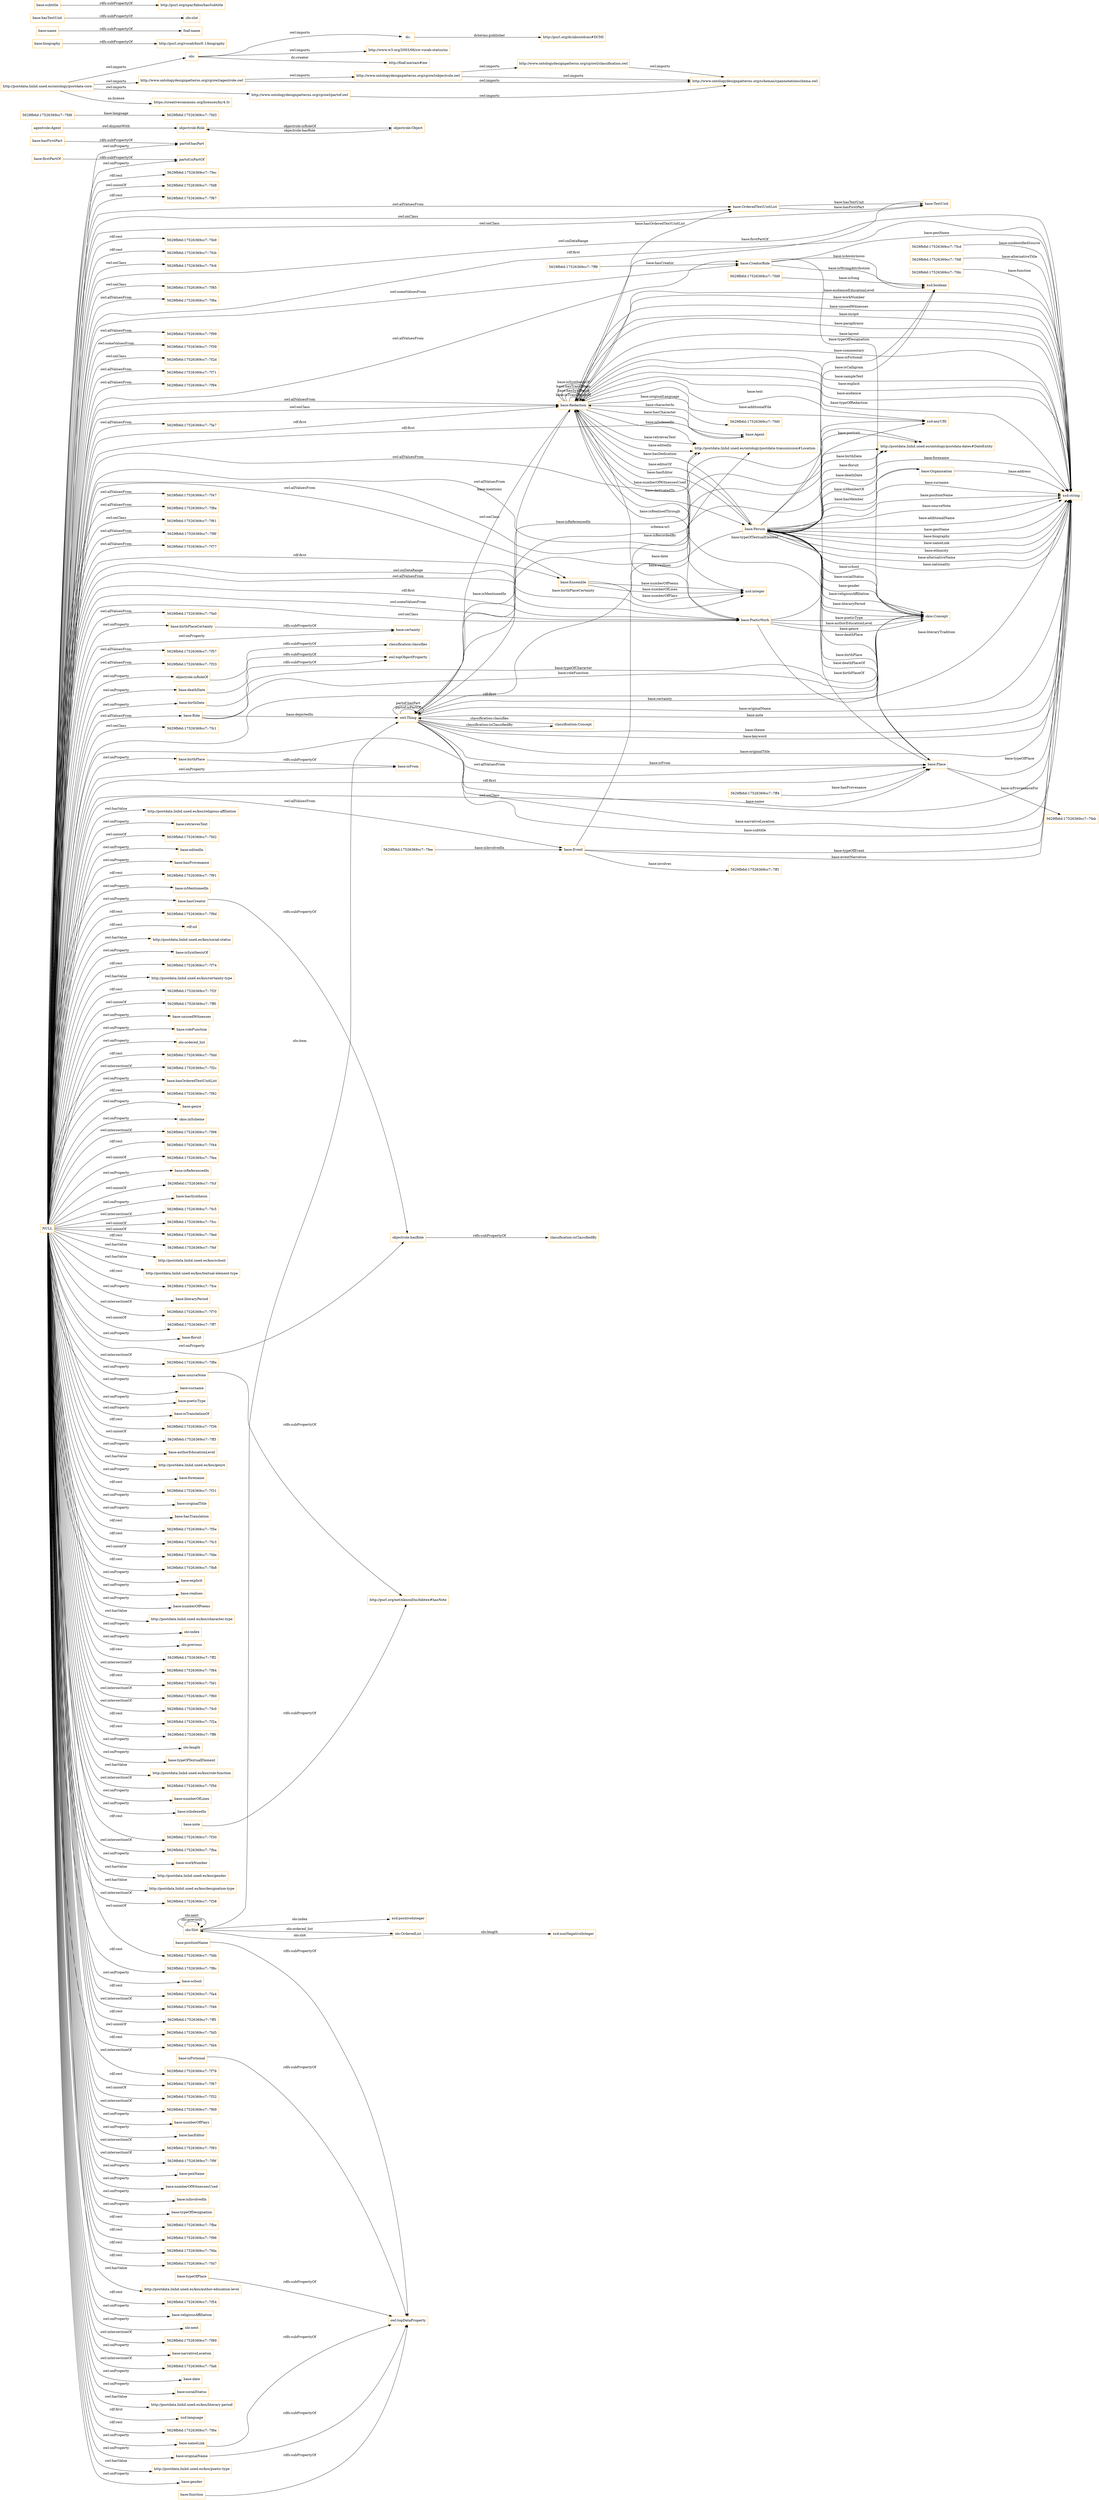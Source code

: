 digraph ar2dtool_diagram { 
rankdir=LR;
size="1501"
node [shape = rectangle, color="orange"]; "5629fb6d:17526369cc7:-7fc6" "5629fb6d:17526369cc7:-7fd9" "5629fb6d:17526369cc7:-7fcd" "base:Role" "5629fb6d:17526369cc7:-7fdf" "5629fb6d:17526369cc7:-7f85" "5629fb6d:17526369cc7:-7f6a" "5629fb6d:17526369cc7:-7ff8" "base:OrderedTextUnitList" "5629fb6d:17526369cc7:-7f99" "5629fb6d:17526369cc7:-7f39" "5629fb6d:17526369cc7:-7f2d" "agentrole:Agent" "5629fb6d:17526369cc7:-7f71" "5629fb6d:17526369cc7:-7f94" "5629fb6d:17526369cc7:-7feb" "base:Agent" "base:CreatorRole" "base:Person" "base:Organisation" "5629fb6d:17526369cc7:-7fa7" "base:Redaction" "base:Ensemble" "5629fb6d:17526369cc7:-7fee" "5629fb6d:17526369cc7:-7fd6" "base:TextUnit" "5629fb6d:17526369cc7:-7f47" "5629fb6d:17526369cc7:-7fdc" "5629fb6d:17526369cc7:-7ff1" "5629fb6d:17526369cc7:-7f8a" "5629fb6d:17526369cc7:-7f61" "5629fb6d:17526369cc7:-7f8f" "5629fb6d:17526369cc7:-7f77" "skos:Concept" "http://postdata.linhd.uned.es/ontology/postdata-dates#DateEntity" "base:Place" "5629fb6d:17526369cc7:-7fa0" "base:Event" "5629fb6d:17526369cc7:-7ff4" "http://postdata.linhd.uned.es/ontology/postdata-transmission#Location" "5629fb6d:17526369cc7:-7f57" "5629fb6d:17526369cc7:-7f33" "base:PoeticWork" "5629fb6d:17526369cc7:-7fc1" "owl:Thing" "objectrole:Role" "objectrole:Object" "olo:Slot" "olo:OrderedList" "classification:Concept" ; /*classes style*/
	"base:deathDate" -> "owl:topObjectProperty" [ label = "rdfs:subPropertyOf" ];
	"http://www.ontologydesignpatterns.org/cp/owl/objectrole.owl" -> "http://www.ontologydesignpatterns.org/cp/owl/classification.owl" [ label = "owl:imports" ];
	"http://www.ontologydesignpatterns.org/cp/owl/objectrole.owl" -> "http://www.ontologydesignpatterns.org/schemas/cpannotationschema.owl" [ label = "owl:imports" ];
	"http://www.ontologydesignpatterns.org/cp/owl/classification.owl" -> "http://www.ontologydesignpatterns.org/schemas/cpannotationschema.owl" [ label = "owl:imports" ];
	"base:firstPartOf" -> "partof:isPartOf" [ label = "rdfs:subPropertyOf" ];
	"agentrole:Agent" -> "objectrole:Role" [ label = "owl:disjointWith" ];
	"dc:" -> "http://purl.org/dc/aboutdcmi#DCMI" [ label = "dcterms:publisher" ];
	"olo:" -> "http://www.w3.org/2003/06/sw-vocab-status/ns" [ label = "owl:imports" ];
	"olo:" -> "dc:" [ label = "owl:imports" ];
	"olo:" -> "http://foaf.me/zazi#me" [ label = "dc:creator" ];
	"base:birthPlaceCertainty" -> "base:certainty" [ label = "rdfs:subPropertyOf" ];
	"base:biography" -> "http://purl.org/vocab/bio/0.1/biography" [ label = "rdfs:subPropertyOf" ];
	"objectrole:isRoleOf" -> "classification:classifies" [ label = "rdfs:subPropertyOf" ];
	"base:nameLink" -> "owl:topDataProperty" [ label = "rdfs:subPropertyOf" ];
	"base:sourceNote" -> "http://purl.org/net/nknouf/ns/bibtex#hasNote" [ label = "rdfs:subPropertyOf" ];
	"base:name" -> "foaf:name" [ label = "rdfs:subPropertyOf" ];
	"base:hasTextUnit" -> "olo:slot" [ label = "rdfs:subPropertyOf" ];
	"NULL" -> "base:birthPlace" [ label = "owl:onProperty" ];
	"NULL" -> "http://postdata.linhd.uned.es/kos/religious-affiliation" [ label = "owl:hasValue" ];
	"NULL" -> "base:PoeticWork" [ label = "owl:allValuesFrom" ];
	"NULL" -> "base:CreatorRole" [ label = "owl:someValuesFrom" ];
	"NULL" -> "base:retrievesText" [ label = "owl:onProperty" ];
	"NULL" -> "5629fb6d:17526369cc7:-7fd2" [ label = "owl:unionOf" ];
	"NULL" -> "base:editedIn" [ label = "owl:onProperty" ];
	"NULL" -> "base:Place" [ label = "rdf:first" ];
	"NULL" -> "base:hasProvenance" [ label = "owl:onProperty" ];
	"NULL" -> "5629fb6d:17526369cc7:-7f91" [ label = "rdf:rest" ];
	"NULL" -> "base:PoeticWork" [ label = "rdf:first" ];
	"NULL" -> "base:isMentionedIn" [ label = "owl:onProperty" ];
	"NULL" -> "base:birthDate" [ label = "owl:onProperty" ];
	"NULL" -> "5629fb6d:17526369cc7:-7f9d" [ label = "rdf:rest" ];
	"NULL" -> "rdf:nil" [ label = "rdf:rest" ];
	"NULL" -> "http://postdata.linhd.uned.es/kos/social-status" [ label = "owl:hasValue" ];
	"NULL" -> "base:isSynthesisOf" [ label = "owl:onProperty" ];
	"NULL" -> "base:birthPlaceCertainty" [ label = "owl:onProperty" ];
	"NULL" -> "5629fb6d:17526369cc7:-7f74" [ label = "rdf:rest" ];
	"NULL" -> "http://postdata.linhd.uned.es/kos/certainty-type" [ label = "owl:hasValue" ];
	"NULL" -> "5629fb6d:17526369cc7:-7f2f" [ label = "rdf:rest" ];
	"NULL" -> "5629fb6d:17526369cc7:-7ff0" [ label = "owl:unionOf" ];
	"NULL" -> "base:unusedWitnesses" [ label = "owl:onProperty" ];
	"NULL" -> "objectrole:isRoleOf" [ label = "owl:onProperty" ];
	"NULL" -> "base:roleFunction" [ label = "owl:onProperty" ];
	"NULL" -> "partof:isPartOf" [ label = "owl:onProperty" ];
	"NULL" -> "olo:ordered_list" [ label = "owl:onProperty" ];
	"NULL" -> "5629fb6d:17526369cc7:-7fdd" [ label = "rdf:rest" ];
	"NULL" -> "5629fb6d:17526369cc7:-7f2c" [ label = "owl:intersectionOf" ];
	"NULL" -> "base:hasOrderedTextUnitList" [ label = "owl:onProperty" ];
	"NULL" -> "5629fb6d:17526369cc7:-7f77" [ label = "owl:allValuesFrom" ];
	"NULL" -> "base:Role" [ label = "owl:allValuesFrom" ];
	"NULL" -> "5629fb6d:17526369cc7:-7f82" [ label = "rdf:rest" ];
	"NULL" -> "base:genre" [ label = "owl:onProperty" ];
	"NULL" -> "skos:inScheme" [ label = "owl:onProperty" ];
	"NULL" -> "base:OrderedTextUnitList" [ label = "owl:allValuesFrom" ];
	"NULL" -> "5629fb6d:17526369cc7:-7f98" [ label = "owl:intersectionOf" ];
	"NULL" -> "base:CreatorRole" [ label = "owl:allValuesFrom" ];
	"NULL" -> "http://postdata.linhd.uned.es/ontology/postdata-dates#DateEntity" [ label = "owl:onClass" ];
	"NULL" -> "base:Ensemble" [ label = "owl:allValuesFrom" ];
	"NULL" -> "5629fb6d:17526369cc7:-7f44" [ label = "rdf:rest" ];
	"NULL" -> "5629fb6d:17526369cc7:-7fea" [ label = "owl:unionOf" ];
	"NULL" -> "5629fb6d:17526369cc7:-7f6a" [ label = "owl:allValuesFrom" ];
	"NULL" -> "base:isReferencedIn" [ label = "owl:onProperty" ];
	"NULL" -> "5629fb6d:17526369cc7:-7fcf" [ label = "owl:unionOf" ];
	"NULL" -> "base:hasSynthesis" [ label = "owl:onProperty" ];
	"NULL" -> "5629fb6d:17526369cc7:-7fc5" [ label = "owl:intersectionOf" ];
	"NULL" -> "5629fb6d:17526369cc7:-7fcc" [ label = "owl:unionOf" ];
	"NULL" -> "5629fb6d:17526369cc7:-7fed" [ label = "owl:unionOf" ];
	"NULL" -> "base:Agent" [ label = "rdf:first" ];
	"NULL" -> "5629fb6d:17526369cc7:-7fef" [ label = "rdf:rest" ];
	"NULL" -> "http://postdata.linhd.uned.es/kos/school" [ label = "owl:hasValue" ];
	"NULL" -> "skos:Concept" [ label = "rdf:first" ];
	"NULL" -> "http://postdata.linhd.uned.es/kos/textual-element-type" [ label = "owl:hasValue" ];
	"NULL" -> "5629fb6d:17526369cc7:-7fce" [ label = "rdf:rest" ];
	"NULL" -> "base:literaryPeriod" [ label = "owl:onProperty" ];
	"NULL" -> "5629fb6d:17526369cc7:-7f70" [ label = "owl:intersectionOf" ];
	"NULL" -> "5629fb6d:17526369cc7:-7ff7" [ label = "owl:unionOf" ];
	"NULL" -> "base:floruit" [ label = "owl:onProperty" ];
	"NULL" -> "5629fb6d:17526369cc7:-7f8e" [ label = "owl:intersectionOf" ];
	"NULL" -> "base:surname" [ label = "owl:onProperty" ];
	"NULL" -> "base:poeticType" [ label = "owl:onProperty" ];
	"NULL" -> "xsd:string" [ label = "owl:onDataRange" ];
	"NULL" -> "base:isTranslationOf" [ label = "owl:onProperty" ];
	"NULL" -> "5629fb6d:17526369cc7:-7f36" [ label = "rdf:rest" ];
	"NULL" -> "5629fb6d:17526369cc7:-7ff3" [ label = "owl:unionOf" ];
	"NULL" -> "base:authorEducationLevel" [ label = "owl:onProperty" ];
	"NULL" -> "http://postdata.linhd.uned.es/kos/genre" [ label = "owl:hasValue" ];
	"NULL" -> "base:forename" [ label = "owl:onProperty" ];
	"NULL" -> "5629fb6d:17526369cc7:-7f31" [ label = "rdf:rest" ];
	"NULL" -> "base:originalTitle" [ label = "owl:onProperty" ];
	"NULL" -> "5629fb6d:17526369cc7:-7f99" [ label = "owl:allValuesFrom" ];
	"NULL" -> "base:hasTranslation" [ label = "owl:onProperty" ];
	"NULL" -> "5629fb6d:17526369cc7:-7f5e" [ label = "rdf:rest" ];
	"NULL" -> "5629fb6d:17526369cc7:-7fc3" [ label = "rdf:rest" ];
	"NULL" -> "base:Redaction" [ label = "owl:allValuesFrom" ];
	"NULL" -> "5629fb6d:17526369cc7:-7fde" [ label = "owl:unionOf" ];
	"NULL" -> "5629fb6d:17526369cc7:-7fb8" [ label = "rdf:rest" ];
	"NULL" -> "base:explicit" [ label = "owl:onProperty" ];
	"NULL" -> "5629fb6d:17526369cc7:-7f61" [ label = "owl:onClass" ];
	"NULL" -> "base:realises" [ label = "owl:onProperty" ];
	"NULL" -> "5629fb6d:17526369cc7:-7f94" [ label = "owl:allValuesFrom" ];
	"NULL" -> "base:numberOfPoems" [ label = "owl:onProperty" ];
	"NULL" -> "base:PoeticWork" [ label = "owl:someValuesFrom" ];
	"NULL" -> "5629fb6d:17526369cc7:-7fa0" [ label = "owl:allValuesFrom" ];
	"NULL" -> "http://postdata.linhd.uned.es/kos/character-type" [ label = "owl:hasValue" ];
	"NULL" -> "olo:index" [ label = "owl:onProperty" ];
	"NULL" -> "olo:previous" [ label = "owl:onProperty" ];
	"NULL" -> "5629fb6d:17526369cc7:-7ff2" [ label = "rdf:rest" ];
	"NULL" -> "5629fb6d:17526369cc7:-7f84" [ label = "owl:intersectionOf" ];
	"NULL" -> "5629fb6d:17526369cc7:-7f33" [ label = "owl:allValuesFrom" ];
	"NULL" -> "5629fb6d:17526369cc7:-7fd1" [ label = "rdf:rest" ];
	"NULL" -> "5629fb6d:17526369cc7:-7f60" [ label = "owl:intersectionOf" ];
	"NULL" -> "5629fb6d:17526369cc7:-7fc0" [ label = "owl:intersectionOf" ];
	"NULL" -> "5629fb6d:17526369cc7:-7f2a" [ label = "rdf:rest" ];
	"NULL" -> "5629fb6d:17526369cc7:-7f8a" [ label = "owl:allValuesFrom" ];
	"NULL" -> "5629fb6d:17526369cc7:-7f39" [ label = "owl:someValuesFrom" ];
	"NULL" -> "5629fb6d:17526369cc7:-7ff6" [ label = "rdf:rest" ];
	"NULL" -> "base:PoeticWork" [ label = "owl:onClass" ];
	"NULL" -> "xsd:string" [ label = "rdf:first" ];
	"NULL" -> "olo:length" [ label = "owl:onProperty" ];
	"NULL" -> "base:typeOfTextualElement" [ label = "owl:onProperty" ];
	"NULL" -> "5629fb6d:17526369cc7:-7f85" [ label = "owl:onClass" ];
	"NULL" -> "http://postdata.linhd.uned.es/kos/role-function" [ label = "owl:hasValue" ];
	"NULL" -> "5629fb6d:17526369cc7:-7f57" [ label = "owl:allValuesFrom" ];
	"NULL" -> "5629fb6d:17526369cc7:-7f56" [ label = "owl:intersectionOf" ];
	"NULL" -> "base:numberOfLines" [ label = "owl:onProperty" ];
	"NULL" -> "base:isIndexedIn" [ label = "owl:onProperty" ];
	"NULL" -> "5629fb6d:17526369cc7:-7f30" [ label = "rdf:rest" ];
	"NULL" -> "5629fb6d:17526369cc7:-7f8f" [ label = "owl:allValuesFrom" ];
	"NULL" -> "5629fb6d:17526369cc7:-7fba" [ label = "owl:intersectionOf" ];
	"NULL" -> "base:workNumber" [ label = "owl:onProperty" ];
	"NULL" -> "http://postdata.linhd.uned.es/kos/gender" [ label = "owl:hasValue" ];
	"NULL" -> "5629fb6d:17526369cc7:-7f71" [ label = "owl:allValuesFrom" ];
	"NULL" -> "base:hasCreator" [ label = "owl:onProperty" ];
	"NULL" -> "http://postdata.linhd.uned.es/kos/designation-type" [ label = "owl:hasValue" ];
	"NULL" -> "base:deathDate" [ label = "owl:onProperty" ];
	"NULL" -> "5629fb6d:17526369cc7:-7f38" [ label = "owl:intersectionOf" ];
	"NULL" -> "5629fb6d:17526369cc7:-7fdb" [ label = "owl:unionOf" ];
	"NULL" -> "base:isFrom" [ label = "owl:onProperty" ];
	"NULL" -> "5629fb6d:17526369cc7:-7f8c" [ label = "rdf:rest" ];
	"NULL" -> "base:Redaction" [ label = "owl:onClass" ];
	"NULL" -> "base:school" [ label = "owl:onProperty" ];
	"NULL" -> "xsd:integer" [ label = "owl:onDataRange" ];
	"NULL" -> "5629fb6d:17526369cc7:-7fa4" [ label = "rdf:rest" ];
	"NULL" -> "5629fb6d:17526369cc7:-7f46" [ label = "owl:intersectionOf" ];
	"NULL" -> "5629fb6d:17526369cc7:-7ff5" [ label = "rdf:rest" ];
	"NULL" -> "5629fb6d:17526369cc7:-7fd5" [ label = "owl:unionOf" ];
	"NULL" -> "5629fb6d:17526369cc7:-7fd4" [ label = "rdf:rest" ];
	"NULL" -> "5629fb6d:17526369cc7:-7f76" [ label = "owl:intersectionOf" ];
	"NULL" -> "5629fb6d:17526369cc7:-7f67" [ label = "rdf:rest" ];
	"NULL" -> "5629fb6d:17526369cc7:-7f32" [ label = "owl:unionOf" ];
	"NULL" -> "5629fb6d:17526369cc7:-7fc6" [ label = "owl:onClass" ];
	"NULL" -> "objectrole:hasRole" [ label = "owl:onProperty" ];
	"NULL" -> "partof:hasPart" [ label = "owl:onProperty" ];
	"NULL" -> "base:Place" [ label = "owl:onClass" ];
	"NULL" -> "5629fb6d:17526369cc7:-7f69" [ label = "owl:intersectionOf" ];
	"NULL" -> "base:numberOfPlays" [ label = "owl:onProperty" ];
	"NULL" -> "base:nameLink" [ label = "owl:onProperty" ];
	"NULL" -> "base:hasEditor" [ label = "owl:onProperty" ];
	"NULL" -> "base:Ensemble" [ label = "rdf:first" ];
	"NULL" -> "5629fb6d:17526369cc7:-7f93" [ label = "owl:intersectionOf" ];
	"NULL" -> "5629fb6d:17526369cc7:-7f9f" [ label = "owl:intersectionOf" ];
	"NULL" -> "base:penName" [ label = "owl:onProperty" ];
	"NULL" -> "5629fb6d:17526369cc7:-7f2d" [ label = "owl:onClass" ];
	"NULL" -> "base:numberOfWitnessesUsed" [ label = "owl:onProperty" ];
	"NULL" -> "base:isInvolvedIn" [ label = "owl:onProperty" ];
	"NULL" -> "base:typeOfDesignation" [ label = "owl:onProperty" ];
	"NULL" -> "http://postdata.linhd.uned.es/ontology/postdata-transmission#Location" [ label = "owl:allValuesFrom" ];
	"NULL" -> "base:Redaction" [ label = "rdf:first" ];
	"NULL" -> "5629fb6d:17526369cc7:-7fbe" [ label = "rdf:rest" ];
	"NULL" -> "5629fb6d:17526369cc7:-7f96" [ label = "rdf:rest" ];
	"NULL" -> "5629fb6d:17526369cc7:-7fda" [ label = "rdf:rest" ];
	"NULL" -> "5629fb6d:17526369cc7:-7fd7" [ label = "rdf:rest" ];
	"NULL" -> "http://postdata.linhd.uned.es/kos/author-education-level" [ label = "owl:hasValue" ];
	"NULL" -> "5629fb6d:17526369cc7:-7f54" [ label = "rdf:rest" ];
	"NULL" -> "base:originalName" [ label = "owl:onProperty" ];
	"NULL" -> "base:religiousAffiliation" [ label = "owl:onProperty" ];
	"NULL" -> "olo:next" [ label = "owl:onProperty" ];
	"NULL" -> "base:sourceNote" [ label = "owl:onProperty" ];
	"NULL" -> "5629fb6d:17526369cc7:-7f89" [ label = "owl:intersectionOf" ];
	"NULL" -> "base:narrativeLocation" [ label = "owl:onProperty" ];
	"NULL" -> "5629fb6d:17526369cc7:-7f47" [ label = "owl:allValuesFrom" ];
	"NULL" -> "5629fb6d:17526369cc7:-7fa6" [ label = "owl:intersectionOf" ];
	"NULL" -> "5629fb6d:17526369cc7:-7fa7" [ label = "owl:allValuesFrom" ];
	"NULL" -> "base:certainty" [ label = "owl:onProperty" ];
	"NULL" -> "base:date" [ label = "owl:onProperty" ];
	"NULL" -> "base:TextUnit" [ label = "owl:onClass" ];
	"NULL" -> "base:Place" [ label = "owl:allValuesFrom" ];
	"NULL" -> "base:socialStatus" [ label = "owl:onProperty" ];
	"NULL" -> "http://postdata.linhd.uned.es/kos/literary-period" [ label = "owl:hasValue" ];
	"NULL" -> "http://postdata.linhd.uned.es/ontology/postdata-dates#DateEntity" [ label = "owl:allValuesFrom" ];
	"NULL" -> "xsd:language" [ label = "rdf:first" ];
	"NULL" -> "5629fb6d:17526369cc7:-7fc1" [ label = "owl:onClass" ];
	"NULL" -> "5629fb6d:17526369cc7:-7f6e" [ label = "rdf:rest" ];
	"NULL" -> "http://postdata.linhd.uned.es/kos/poetic-type" [ label = "owl:hasValue" ];
	"NULL" -> "base:gender" [ label = "owl:onProperty" ];
	"NULL" -> "base:OrderedTextUnitList" [ label = "owl:onClass" ];
	"NULL" -> "5629fb6d:17526369cc7:-7fec" [ label = "rdf:rest" ];
	"NULL" -> "base:Event" [ label = "owl:allValuesFrom" ];
	"NULL" -> "5629fb6d:17526369cc7:-7fd8" [ label = "owl:unionOf" ];
	"NULL" -> "5629fb6d:17526369cc7:-7f87" [ label = "rdf:rest" ];
	"NULL" -> "5629fb6d:17526369cc7:-7fe9" [ label = "rdf:rest" ];
	"NULL" -> "5629fb6d:17526369cc7:-7fcb" [ label = "rdf:rest" ];
	"base:hasFirstPart" -> "partof:hasPart" [ label = "rdfs:subPropertyOf" ];
	"base:hasCreator" -> "objectrole:hasRole" [ label = "rdfs:subPropertyOf" ];
	"base:birthPlace" -> "base:isFrom" [ label = "rdfs:subPropertyOf" ];
	"http://www.ontologydesignpatterns.org/cp/owl/agentrole.owl" -> "http://www.ontologydesignpatterns.org/cp/owl/objectrole.owl" [ label = "owl:imports" ];
	"http://www.ontologydesignpatterns.org/cp/owl/agentrole.owl" -> "http://www.ontologydesignpatterns.org/schemas/cpannotationschema.owl" [ label = "owl:imports" ];
	"base:isFictional" -> "owl:topDataProperty" [ label = "rdfs:subPropertyOf" ];
	"base:subtitle" -> "http://purl.org/spar/fabio/hasSubtitle" [ label = "rdfs:subPropertyOf" ];
	"base:function" -> "owl:topDataProperty" [ label = "rdfs:subPropertyOf" ];
	"base:originalName" -> "owl:topDataProperty" [ label = "rdfs:subPropertyOf" ];
	"http://www.ontologydesignpatterns.org/cp/owl/partof.owl" -> "http://www.ontologydesignpatterns.org/schemas/cpannotationschema.owl" [ label = "owl:imports" ];
	"http://postdata.linhd.uned.es/ontology/postdata-core" -> "https://creativecommons.org/licenses/by/4.0/" [ label = "ns:license" ];
	"http://postdata.linhd.uned.es/ontology/postdata-core" -> "http://www.ontologydesignpatterns.org/cp/owl/partof.owl" [ label = "owl:imports" ];
	"http://postdata.linhd.uned.es/ontology/postdata-core" -> "http://www.ontologydesignpatterns.org/cp/owl/agentrole.owl" [ label = "owl:imports" ];
	"http://postdata.linhd.uned.es/ontology/postdata-core" -> "olo:" [ label = "owl:imports" ];
	"base:note" -> "http://purl.org/net/nknouf/ns/bibtex#hasNote" [ label = "rdfs:subPropertyOf" ];
	"base:birthDate" -> "owl:topObjectProperty" [ label = "rdfs:subPropertyOf" ];
	"base:positionName" -> "owl:topDataProperty" [ label = "rdfs:subPropertyOf" ];
	"objectrole:hasRole" -> "classification:isClassifiedBy" [ label = "rdfs:subPropertyOf" ];
	"base:typeOfPlace" -> "owl:topDataProperty" [ label = "rdfs:subPropertyOf" ];
	"base:Redaction" -> "owl:Thing" [ label = "base:mentions" ];
	"base:Person" -> "xsd:boolean" [ label = "base:isFictional" ];
	"owl:Thing" -> "xsd:string" [ label = "base:narrativeLocation" ];
	"base:CreatorRole" -> "xsd:string" [ label = "base:penName" ];
	"base:Person" -> "base:Place" [ label = "base:deathPlace" ];
	"base:Ensemble" -> "xsd:integer" [ label = "base:numberOfLines" ];
	"base:Redaction" -> "xsd:string" [ label = "base:audienceEducationLevel" ];
	"base:Event" -> "xsd:string" [ label = "base:eventNarration" ];
	"base:Redaction" -> "xsd:string" [ label = "base:workNumber" ];
	"owl:Thing" -> "xsd:string" [ label = "base:originalName" ];
	"base:OrderedTextUnitList" -> "base:TextUnit" [ label = "base:hasTextUnit" ];
	"base:Redaction" -> "base:Person" [ label = "base:hasEditor" ];
	"olo:Slot" -> "olo:Slot" [ label = "olo:previous" ];
	"base:Redaction" -> "xsd:string" [ label = "base:unusedWitnesses" ];
	"base:Place" -> "base:Person" [ label = "base:deathPlaceOf" ];
	"base:Person" -> "http://postdata.linhd.uned.es/ontology/postdata-dates#DateEntity" [ label = "base:floruit" ];
	"base:Person" -> "xsd:string" [ label = "base:surname" ];
	"base:Person" -> "xsd:string" [ label = "base:positionName" ];
	"classification:Concept" -> "owl:Thing" [ label = "classification:classifies" ];
	"5629fb6d:17526369cc7:-7ff8" -> "base:CreatorRole" [ label = "base:hasCreator" ];
	"base:Redaction" -> "xsd:string" [ label = "base:paraphrasis" ];
	"base:Person" -> "base:Redaction" [ label = "base:hasDedication" ];
	"base:Event" -> "xsd:string" [ label = "base:typeOfEvent" ];
	"base:Person" -> "http://postdata.linhd.uned.es/ontology/postdata-dates#DateEntity" [ label = "base:deathDate" ];
	"base:Person" -> "base:Place" [ label = "base:birthPlace" ];
	"base:Event" -> "http://postdata.linhd.uned.es/ontology/postdata-transmission#Location" [ label = "base:isRecordedBy" ];
	"base:CreatorRole" -> "xsd:boolean" [ label = "base:isAnonymous" ];
	"base:Redaction" -> "base:Agent" [ label = "base:hasCharacter" ];
	"base:Redaction" -> "xsd:anyURI" [ label = "base:text" ];
	"base:Redaction" -> "xsd:anyURI" [ label = "base:additionalFile" ];
	"base:Person" -> "base:Organisation" [ label = "base:isMemberOf" ];
	"base:Redaction" -> "xsd:string" [ label = "base:layout" ];
	"base:PoeticWork" -> "xsd:boolean" [ label = "base:isCalligram" ];
	"olo:Slot" -> "olo:OrderedList" [ label = "olo:ordered_list" ];
	"base:Redaction" -> "http://postdata.linhd.uned.es/ontology/postdata-transmission#Location" [ label = "base:editedIn" ];
	"base:Redaction" -> "skos:Concept" [ label = "base:typeOfTextualElement" ];
	"olo:OrderedList" -> "xsd:nonNegativeInteger" [ label = "olo:length" ];
	"5629fb6d:17526369cc7:-7fee" -> "base:Event" [ label = "base:isInvolvedIn" ];
	"base:PoeticWork" -> "base:Redaction" [ label = "base:isRealisedThrough" ];
	"base:Redaction" -> "base:PoeticWork" [ label = "base:realises" ];
	"base:Person" -> "skos:Concept" [ label = "base:religiousAffiliation" ];
	"base:Person" -> "xsd:string" [ label = "base:sourceNote" ];
	"base:Redaction" -> "xsd:string" [ label = "base:sampleText" ];
	"base:Redaction" -> "xsd:string" [ label = "base:incipit" ];
	"base:Person" -> "http://postdata.linhd.uned.es/ontology/postdata-dates#DateEntity" [ label = "base:birthDate" ];
	"base:Person" -> "owl:Thing" [ label = "base:birthPlaceCertainty" ];
	"base:Person" -> "skos:Concept" [ label = "base:literaryPeriod" ];
	"base:Person" -> "xsd:string" [ label = "base:additionalName" ];
	"base:Person" -> "xsd:string" [ label = "base:genName" ];
	"base:Person" -> "base:Redaction" [ label = "base:editorOf" ];
	"base:CreatorRole" -> "skos:Concept" [ label = "base:typeOfDesignation" ];
	"base:Person" -> "xsd:string" [ label = "base:biography" ];
	"base:Redaction" -> "base:Redaction" [ label = "base:isTranslationOf" ];
	"owl:Thing" -> "skos:Concept" [ label = "base:certainty" ];
	"base:Redaction" -> "base:Redaction" [ label = "base:hasSynthesis" ];
	"olo:OrderedList" -> "olo:Slot" [ label = "olo:slot" ];
	"base:Person" -> "skos:Concept" [ label = "base:school" ];
	"olo:Slot" -> "olo:Slot" [ label = "olo:next" ];
	"owl:Thing" -> "xsd:anyURI" [ label = "schema:url" ];
	"owl:Thing" -> "http://postdata.linhd.uned.es/ontology/postdata-transmission#Location" [ label = "base:isReferencedIn" ];
	"base:PoeticWork" -> "xsd:string" [ label = "base:literaryTradition" ];
	"owl:Thing" -> "xsd:string" [ label = "base:note" ];
	"5629fb6d:17526369cc7:-7fcd" -> "xsd:string" [ label = "base:unidentifiedSource" ];
	"owl:Thing" -> "xsd:string" [ label = "base:theme" ];
	"base:Event" -> "5629fb6d:17526369cc7:-7ff1" [ label = "base:involves" ];
	"base:Role" -> "skos:Concept" [ label = "base:roleFunction" ];
	"base:PoeticWork" -> "skos:Concept" [ label = "base:poeticType" ];
	"olo:Slot" -> "owl:Thing" [ label = "olo:item" ];
	"base:Place" -> "xsd:string" [ label = "base:typeOfPlace" ];
	"5629fb6d:17526369cc7:-7fd9" -> "xsd:boolean" [ label = "base:isSong" ];
	"base:Person" -> "xsd:string" [ label = "base:nameLink" ];
	"base:Ensemble" -> "xsd:integer" [ label = "base:numberOfPlays" ];
	"base:Place" -> "base:Person" [ label = "base:birthPlaceOf" ];
	"base:Redaction" -> "http://postdata.linhd.uned.es/ontology/postdata-transmission#Location" [ label = "base:isIndexedIn" ];
	"base:Person" -> "xsd:string" [ label = "base:ethnicity" ];
	"owl:Thing" -> "xsd:string" [ label = "base:keyword" ];
	"base:Redaction" -> "xsd:string" [ label = "base:commentary" ];
	"base:Redaction" -> "base:OrderedTextUnitList" [ label = "base:hasOrderedTextUnitList" ];
	"owl:Thing" -> "xsd:string" [ label = "base:originalTitle" ];
	"base:Person" -> "skos:Concept" [ label = "base:socialStatus" ];
	"owl:Thing" -> "classification:Concept" [ label = "classification:isClassifiedBy" ];
	"owl:Thing" -> "owl:Thing" [ label = "partof:isPartOf" ];
	"olo:Slot" -> "xsd:positiveInteger" [ label = "olo:index" ];
	"5629fb6d:17526369cc7:-7fdc" -> "xsd:string" [ label = "base:function" ];
	"base:PoeticWork" -> "skos:Concept" [ label = "base:authorEducationLevel" ];
	"owl:Thing" -> "base:Place" [ label = "base:isFrom" ];
	"base:Redaction" -> "base:Redaction" [ label = "base:hasTranslation" ];
	"base:CreatorRole" -> "xsd:boolean" [ label = "base:isWrongAttribution" ];
	"owl:Thing" -> "http://postdata.linhd.uned.es/ontology/postdata-dates#DateEntity" [ label = "base:date" ];
	"base:TextUnit" -> "base:Redaction" [ label = "base:firstPartOf" ];
	"base:Person" -> "xsd:string" [ label = "base:alternativeName" ];
	"objectrole:Object" -> "objectrole:Role" [ label = "objectrole:hasRole" ];
	"5629fb6d:17526369cc7:-7ff4" -> "base:Place" [ label = "base:hasProvenance" ];
	"base:Person" -> "xsd:string" [ label = "base:nationality" ];
	"owl:Thing" -> "base:Redaction" [ label = "base:isMentionedIn" ];
	"base:OrderedTextUnitList" -> "base:TextUnit" [ label = "base:hasFirstPart" ];
	"base:Person" -> "xsd:anyURI" [ label = "base:portrait" ];
	"5629fb6d:17526369cc7:-7fdf" -> "xsd:string" [ label = "base:alternativeTitle" ];
	"base:Organisation" -> "xsd:string" [ label = "base:address" ];
	"base:Role" -> "skos:Concept" [ label = "base:typeOfCharacter" ];
	"base:Organisation" -> "base:Person" [ label = "base:hasMember" ];
	"base:Place" -> "5629fb6d:17526369cc7:-7feb" [ label = "base:isProvenanceFor" ];
	"base:Redaction" -> "xsd:string" [ label = "base:explicit" ];
	"owl:Thing" -> "xsd:string" [ label = "base:subtitle" ];
	"base:Redaction" -> "http://postdata.linhd.uned.es/ontology/postdata-transmission#Location" [ label = "base:retrievesText" ];
	"base:Person" -> "skos:Concept" [ label = "base:gender" ];
	"base:PoeticWork" -> "skos:Concept" [ label = "base:genre" ];
	"owl:Thing" -> "xsd:string" [ label = "base:name" ];
	"base:Redaction" -> "base:Person" [ label = "base:dedicatedTo" ];
	"base:Person" -> "xsd:string" [ label = "base:forename" ];
	"base:Redaction" -> "xsd:string" [ label = "base:audience" ];
	"base:Ensemble" -> "xsd:integer" [ label = "base:numberOfPoems" ];
	"base:Redaction" -> "xsd:string" [ label = "base:typeOfRedaction" ];
	"base:Redaction" -> "xsd:integer" [ label = "base:numberOfWitnessesUsed" ];
	"base:Redaction" -> "5629fb6d:17526369cc7:-7fd0" [ label = "base:originalLanguage" ];
	"owl:Thing" -> "owl:Thing" [ label = "partof:hasPart" ];
	"base:Role" -> "owl:Thing" [ label = "base:depictedIn" ];
	"base:Agent" -> "base:Redaction" [ label = "base:characterIn" ];
	"5629fb6d:17526369cc7:-7fd6" -> "5629fb6d:17526369cc7:-7fd3" [ label = "base:language" ];
	"objectrole:Role" -> "objectrole:Object" [ label = "objectrole:isRoleOf" ];
	"base:Redaction" -> "base:Redaction" [ label = "base:isSynthesisOf" ];

}
